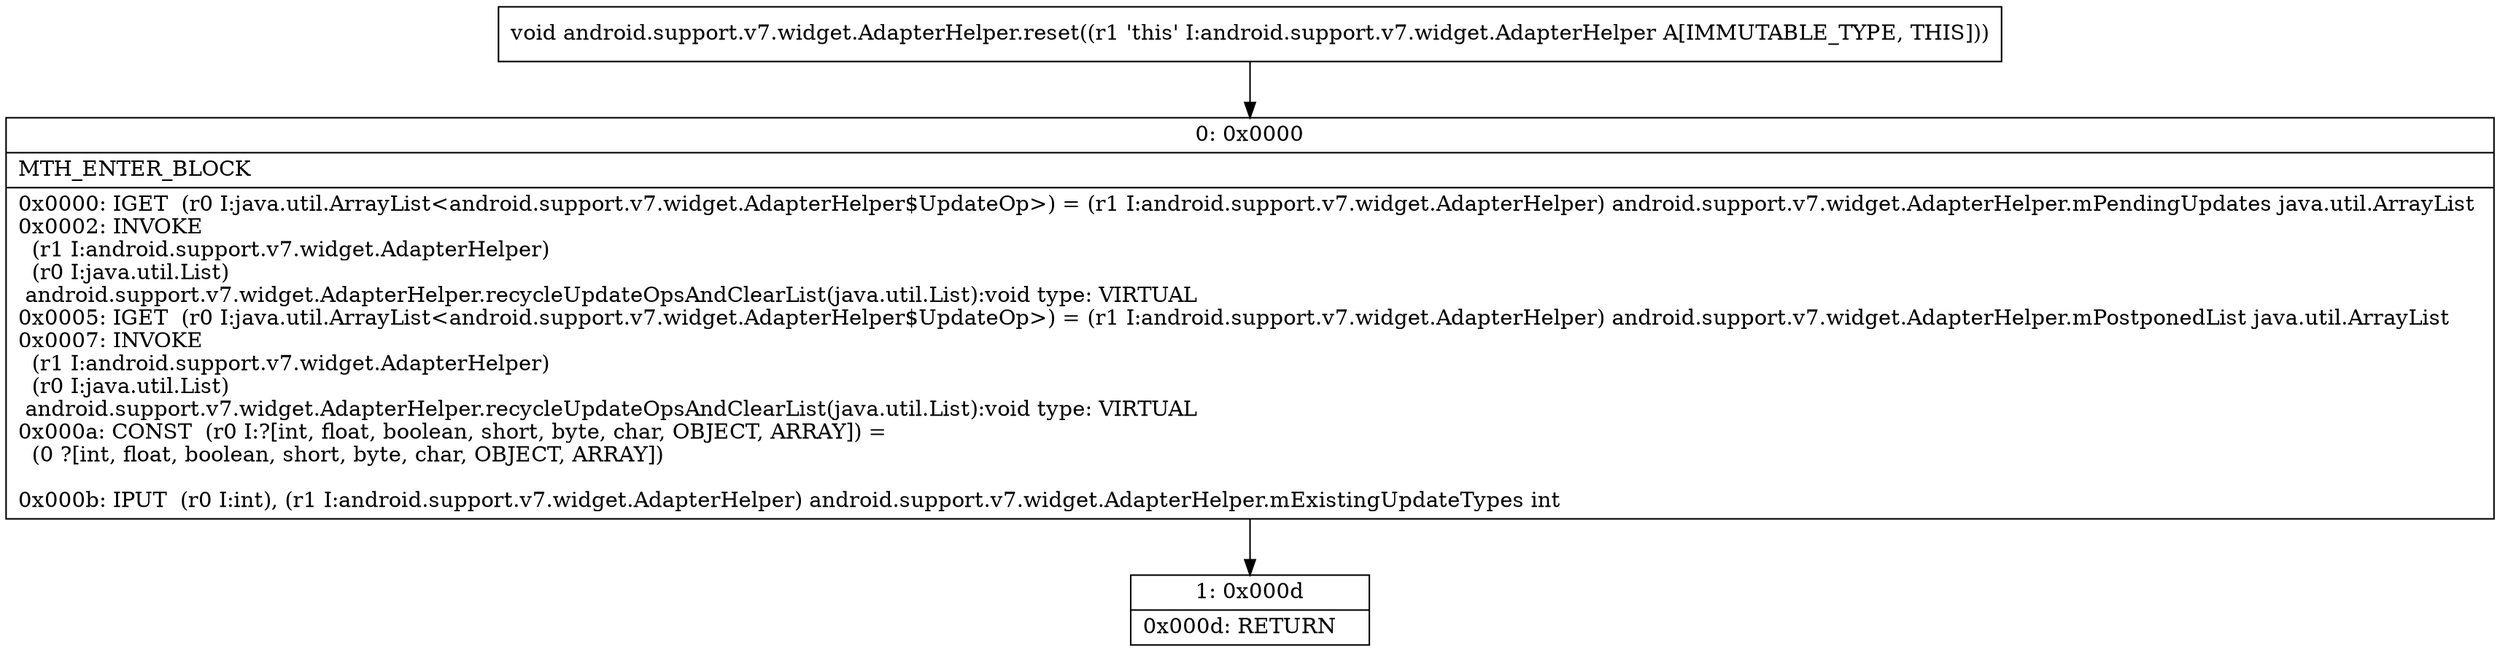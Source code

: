 digraph "CFG forandroid.support.v7.widget.AdapterHelper.reset()V" {
Node_0 [shape=record,label="{0\:\ 0x0000|MTH_ENTER_BLOCK\l|0x0000: IGET  (r0 I:java.util.ArrayList\<android.support.v7.widget.AdapterHelper$UpdateOp\>) = (r1 I:android.support.v7.widget.AdapterHelper) android.support.v7.widget.AdapterHelper.mPendingUpdates java.util.ArrayList \l0x0002: INVOKE  \l  (r1 I:android.support.v7.widget.AdapterHelper)\l  (r0 I:java.util.List)\l android.support.v7.widget.AdapterHelper.recycleUpdateOpsAndClearList(java.util.List):void type: VIRTUAL \l0x0005: IGET  (r0 I:java.util.ArrayList\<android.support.v7.widget.AdapterHelper$UpdateOp\>) = (r1 I:android.support.v7.widget.AdapterHelper) android.support.v7.widget.AdapterHelper.mPostponedList java.util.ArrayList \l0x0007: INVOKE  \l  (r1 I:android.support.v7.widget.AdapterHelper)\l  (r0 I:java.util.List)\l android.support.v7.widget.AdapterHelper.recycleUpdateOpsAndClearList(java.util.List):void type: VIRTUAL \l0x000a: CONST  (r0 I:?[int, float, boolean, short, byte, char, OBJECT, ARRAY]) = \l  (0 ?[int, float, boolean, short, byte, char, OBJECT, ARRAY])\l \l0x000b: IPUT  (r0 I:int), (r1 I:android.support.v7.widget.AdapterHelper) android.support.v7.widget.AdapterHelper.mExistingUpdateTypes int \l}"];
Node_1 [shape=record,label="{1\:\ 0x000d|0x000d: RETURN   \l}"];
MethodNode[shape=record,label="{void android.support.v7.widget.AdapterHelper.reset((r1 'this' I:android.support.v7.widget.AdapterHelper A[IMMUTABLE_TYPE, THIS])) }"];
MethodNode -> Node_0;
Node_0 -> Node_1;
}


